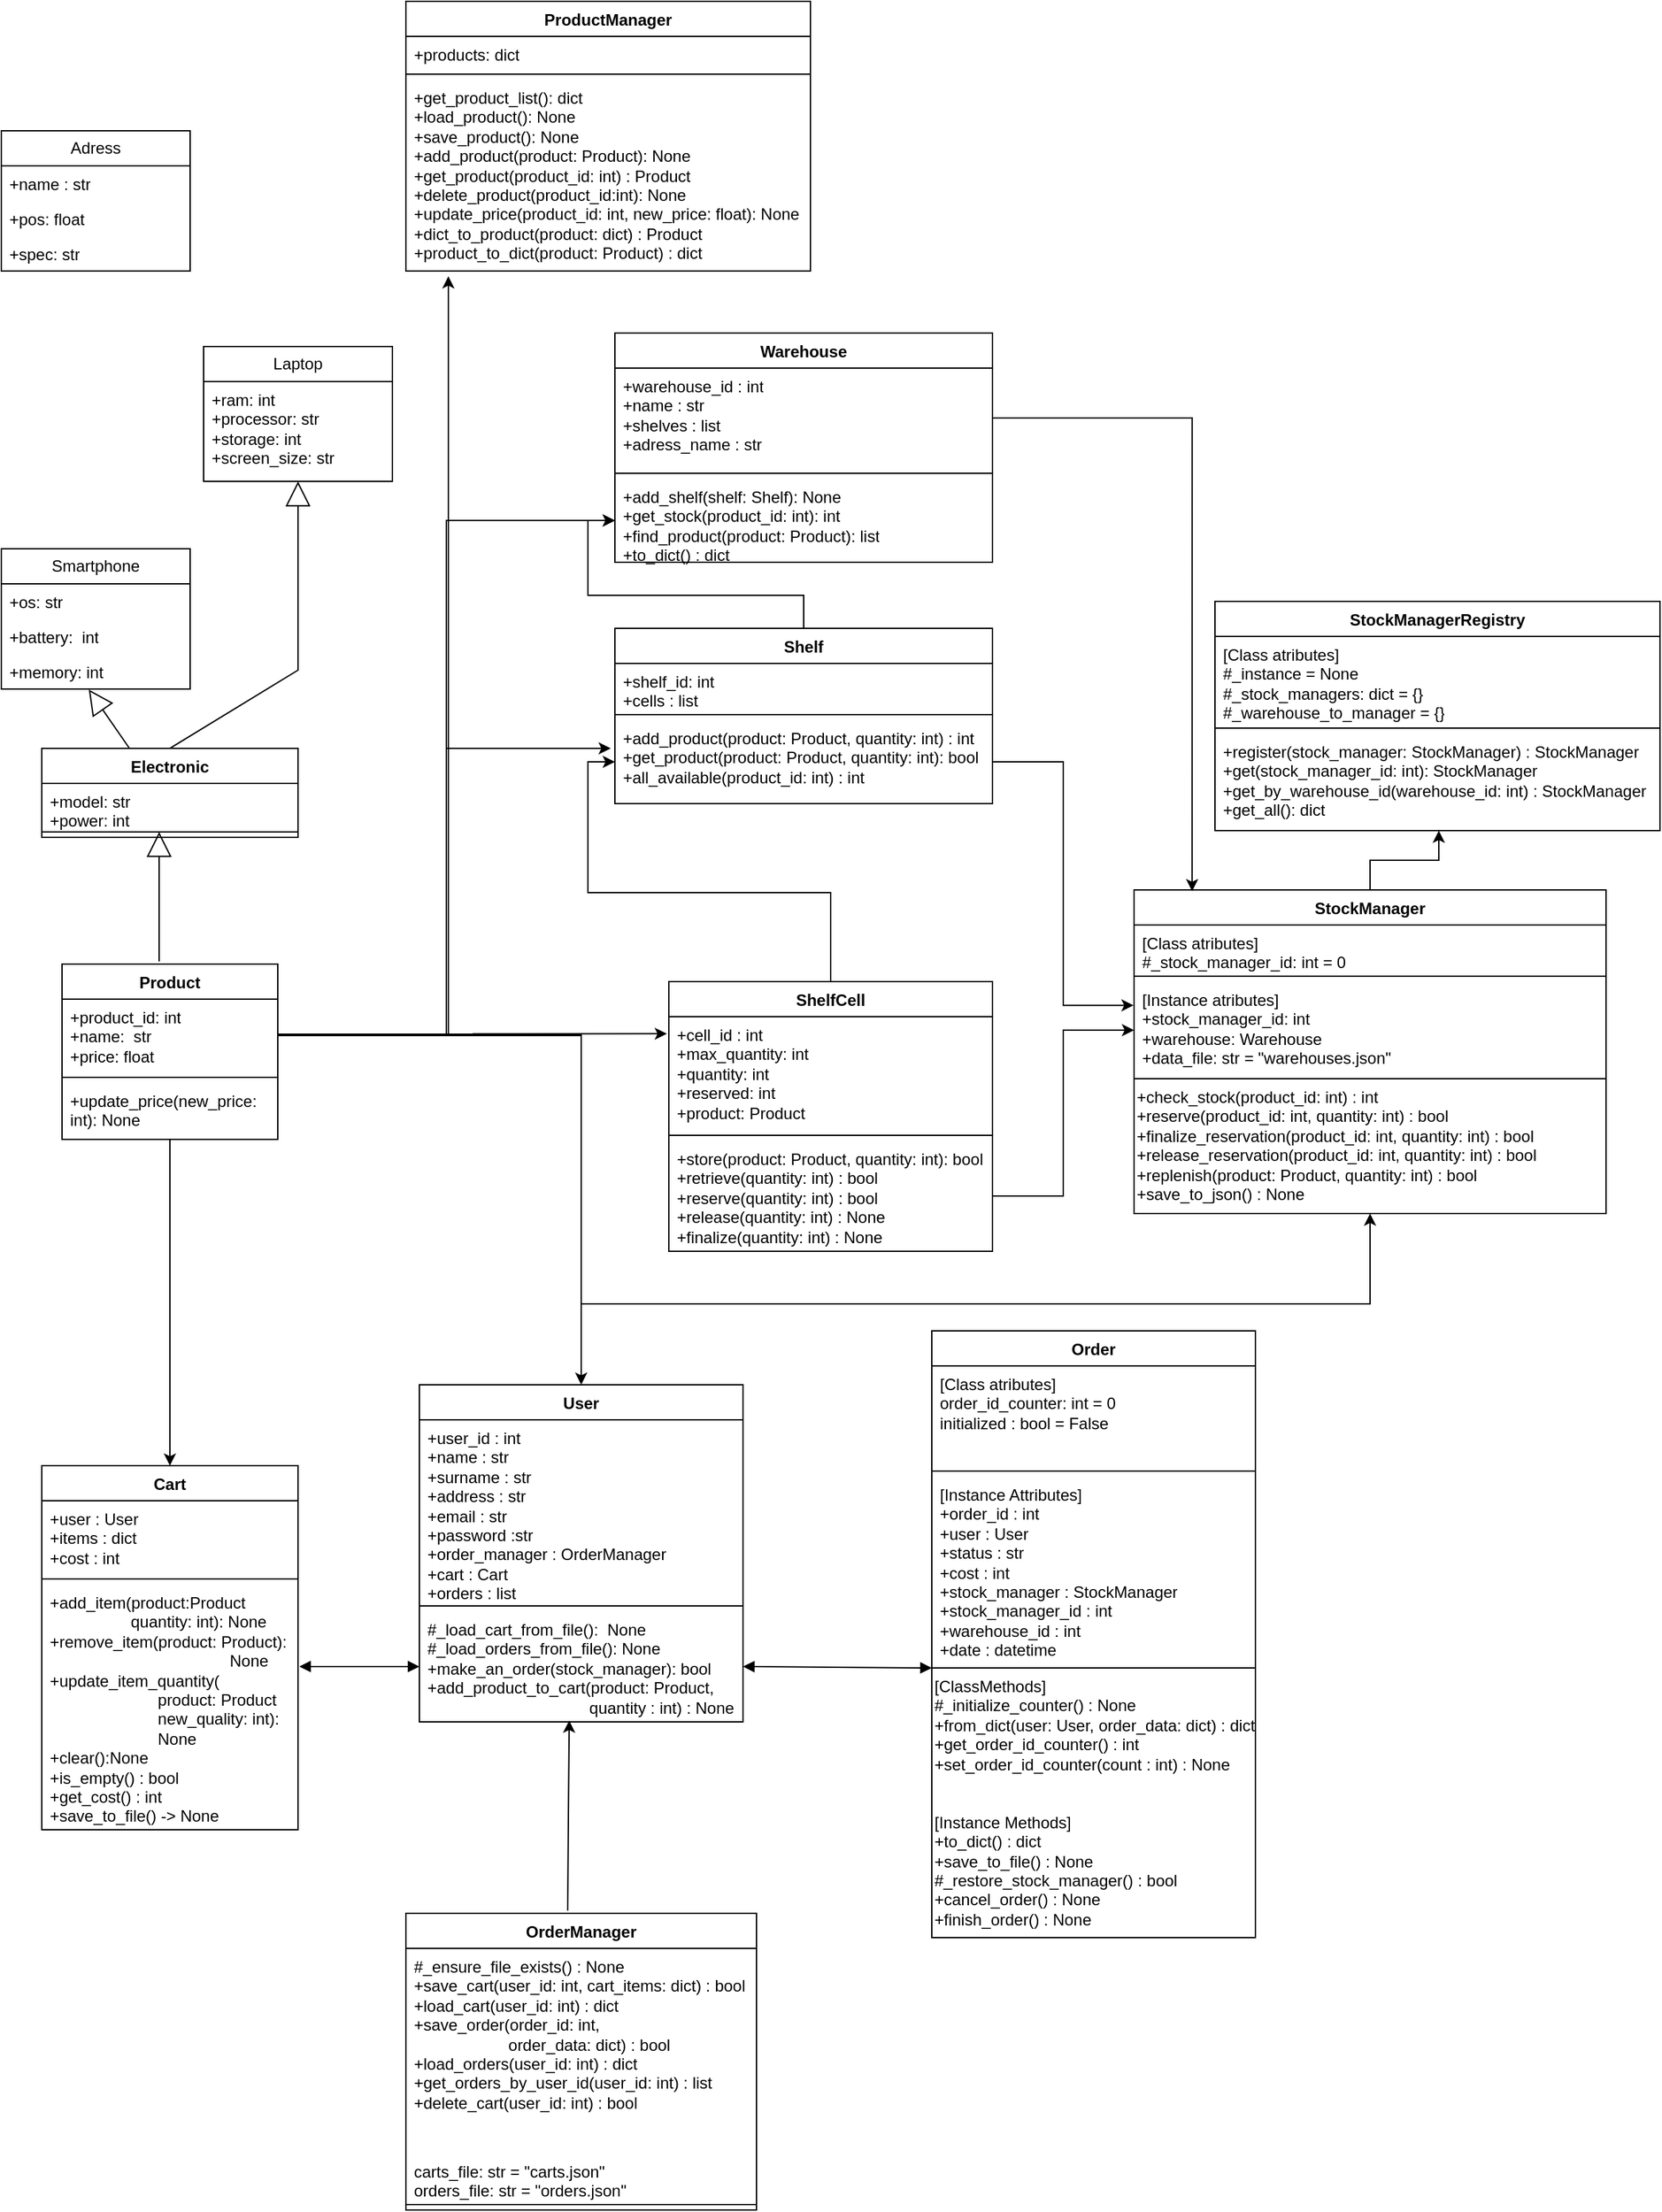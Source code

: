 <mxfile version="28.2.7">
  <diagram name="Страница — 1" id="1ocKG_y6QaUOJhDiF4NY">
    <mxGraphModel dx="1965" dy="4161" grid="1" gridSize="10" guides="1" tooltips="1" connect="1" arrows="1" fold="1" page="1" pageScale="1" pageWidth="827" pageHeight="1169" math="0" shadow="0">
      <root>
        <mxCell id="0" />
        <mxCell id="1" parent="0" />
        <mxCell id="jAYYM02p6SqdzhYYTC13-1" value="User" style="swimlane;fontStyle=1;align=center;verticalAlign=top;childLayout=stackLayout;horizontal=1;startSize=26;horizontalStack=0;resizeParent=1;resizeParentMax=0;resizeLast=0;collapsible=1;marginBottom=0;whiteSpace=wrap;html=1;" vertex="1" parent="1">
          <mxGeometry x="330" y="-1070" width="240" height="250" as="geometry" />
        </mxCell>
        <mxCell id="jAYYM02p6SqdzhYYTC13-2" value="+user_id : int&lt;div&gt;+name : str&lt;/div&gt;&lt;div&gt;+surname : str&lt;/div&gt;&lt;div&gt;+address : str&lt;/div&gt;&lt;div&gt;+email : str&lt;/div&gt;&lt;div&gt;+password :str&amp;nbsp;&lt;/div&gt;&lt;div&gt;+order_manager : OrderManager&lt;/div&gt;&lt;div&gt;+cart : Cart&lt;/div&gt;&lt;div&gt;+orders : list&lt;/div&gt;" style="text;strokeColor=none;fillColor=none;align=left;verticalAlign=top;spacingLeft=4;spacingRight=4;overflow=hidden;rotatable=0;points=[[0,0.5],[1,0.5]];portConstraint=eastwest;whiteSpace=wrap;html=1;" vertex="1" parent="jAYYM02p6SqdzhYYTC13-1">
          <mxGeometry y="26" width="240" height="134" as="geometry" />
        </mxCell>
        <mxCell id="jAYYM02p6SqdzhYYTC13-3" value="" style="line;strokeWidth=1;fillColor=none;align=left;verticalAlign=middle;spacingTop=-1;spacingLeft=3;spacingRight=3;rotatable=0;labelPosition=right;points=[];portConstraint=eastwest;strokeColor=inherit;" vertex="1" parent="jAYYM02p6SqdzhYYTC13-1">
          <mxGeometry y="160" width="240" height="8" as="geometry" />
        </mxCell>
        <mxCell id="jAYYM02p6SqdzhYYTC13-4" value="&lt;div&gt;&lt;span style=&quot;background-color: transparent; color: light-dark(rgb(0, 0, 0), rgb(255, 255, 255));&quot;&gt;#_load_cart_from_file():&amp;nbsp; None&lt;/span&gt;&lt;/div&gt;&lt;div&gt;#_load_orders_from_file(): None&lt;/div&gt;&lt;div&gt;+make_an_order(stock_manager): bool&lt;/div&gt;&lt;div&gt;+add_product_to_cart(product: Product,&lt;/div&gt;&lt;div&gt;&lt;span style=&quot;white-space: pre;&quot;&gt;&#x9;&lt;/span&gt;&lt;span style=&quot;white-space: pre;&quot;&gt;&#x9;&lt;/span&gt;&lt;span style=&quot;white-space: pre;&quot;&gt;&#x9;&lt;/span&gt;&lt;span style=&quot;white-space: pre;&quot;&gt;&#x9;&amp;nbsp;&lt;/span&gt;&amp;nbsp; &amp;nbsp;quantity : int) : None&lt;/div&gt;" style="text;strokeColor=none;fillColor=none;align=left;verticalAlign=top;spacingLeft=4;spacingRight=4;overflow=hidden;rotatable=0;points=[[0,0.5],[1,0.5]];portConstraint=eastwest;whiteSpace=wrap;html=1;" vertex="1" parent="jAYYM02p6SqdzhYYTC13-1">
          <mxGeometry y="168" width="240" height="82" as="geometry" />
        </mxCell>
        <mxCell id="jAYYM02p6SqdzhYYTC13-10" value="Cart" style="swimlane;fontStyle=1;align=center;verticalAlign=top;childLayout=stackLayout;horizontal=1;startSize=26;horizontalStack=0;resizeParent=1;resizeParentMax=0;resizeLast=0;collapsible=1;marginBottom=0;whiteSpace=wrap;html=1;" vertex="1" parent="1">
          <mxGeometry x="50" y="-1010" width="190" height="270" as="geometry" />
        </mxCell>
        <mxCell id="jAYYM02p6SqdzhYYTC13-11" value="+user : User&lt;div&gt;+items : dict&lt;/div&gt;&lt;div&gt;+cost : int&lt;/div&gt;" style="text;strokeColor=none;fillColor=none;align=left;verticalAlign=top;spacingLeft=4;spacingRight=4;overflow=hidden;rotatable=0;points=[[0,0.5],[1,0.5]];portConstraint=eastwest;whiteSpace=wrap;html=1;" vertex="1" parent="jAYYM02p6SqdzhYYTC13-10">
          <mxGeometry y="26" width="190" height="54" as="geometry" />
        </mxCell>
        <mxCell id="jAYYM02p6SqdzhYYTC13-12" value="" style="line;strokeWidth=1;fillColor=none;align=left;verticalAlign=middle;spacingTop=-1;spacingLeft=3;spacingRight=3;rotatable=0;labelPosition=right;points=[];portConstraint=eastwest;strokeColor=inherit;" vertex="1" parent="jAYYM02p6SqdzhYYTC13-10">
          <mxGeometry y="80" width="190" height="8" as="geometry" />
        </mxCell>
        <mxCell id="jAYYM02p6SqdzhYYTC13-13" value="&lt;div&gt;+add_item(product:Product&lt;/div&gt;&lt;div&gt;&lt;span style=&quot;white-space: pre;&quot;&gt;&#x9;&lt;/span&gt;&lt;span style=&quot;white-space: pre;&quot;&gt;&#x9;&lt;/span&gt;&amp;nbsp; quantity: int): None&lt;br&gt;&lt;/div&gt;&lt;div&gt;+remove_item(product: Product):&lt;/div&gt;&lt;div&gt;&lt;span style=&quot;white-space: pre;&quot;&gt;&#x9;&lt;/span&gt;&lt;span style=&quot;white-space: pre;&quot;&gt;&#x9;&lt;/span&gt;&lt;span style=&quot;white-space: pre;&quot;&gt;&#x9;&lt;/span&gt;&lt;span style=&quot;white-space: pre;&quot;&gt;&#x9;&lt;/span&gt;&lt;span style=&quot;white-space: pre;&quot;&gt;&#x9;&lt;/span&gt;None&lt;br&gt;&lt;/div&gt;&lt;div&gt;+update_item_quantity(&lt;/div&gt;&lt;div&gt;&lt;span style=&quot;white-space: pre;&quot;&gt;&#x9;&lt;/span&gt;&lt;span style=&quot;white-space: pre;&quot;&gt;&#x9;&lt;/span&gt;&lt;span style=&quot;white-space: pre;&quot;&gt;&#x9;&lt;/span&gt;product: Product&lt;/div&gt;&lt;div&gt;&lt;span style=&quot;white-space: pre;&quot;&gt;&#x9;&lt;/span&gt;&lt;span style=&quot;white-space: pre;&quot;&gt;&#x9;&lt;/span&gt;&lt;span style=&quot;white-space: pre;&quot;&gt;&#x9;&lt;/span&gt;new_quality: int):&lt;br&gt;&lt;/div&gt;&lt;div&gt;&lt;span style=&quot;white-space: pre;&quot;&gt;&#x9;&lt;/span&gt;&lt;span style=&quot;white-space: pre;&quot;&gt;&#x9;&lt;/span&gt;&lt;span style=&quot;white-space: pre;&quot;&gt;&#x9;&lt;/span&gt;None&lt;br&gt;&lt;/div&gt;&lt;div&gt;+clear():None&lt;/div&gt;&lt;div&gt;+is_empty() : bool&lt;/div&gt;&lt;div&gt;+get_cost() : int&lt;/div&gt;&lt;div&gt;+save_to_file() -&amp;gt; None&lt;/div&gt;" style="text;strokeColor=none;fillColor=none;align=left;verticalAlign=top;spacingLeft=4;spacingRight=4;overflow=hidden;rotatable=0;points=[[0,0.5],[1,0.5]];portConstraint=eastwest;whiteSpace=wrap;html=1;" vertex="1" parent="jAYYM02p6SqdzhYYTC13-10">
          <mxGeometry y="88" width="190" height="182" as="geometry" />
        </mxCell>
        <mxCell id="jAYYM02p6SqdzhYYTC13-15" value="Order" style="swimlane;fontStyle=1;align=center;verticalAlign=top;childLayout=stackLayout;horizontal=1;startSize=26;horizontalStack=0;resizeParent=1;resizeParentMax=0;resizeLast=0;collapsible=1;marginBottom=0;whiteSpace=wrap;html=1;" vertex="1" parent="1">
          <mxGeometry x="710" y="-1110" width="240" height="450" as="geometry" />
        </mxCell>
        <mxCell id="jAYYM02p6SqdzhYYTC13-16" value="[Class atributes]&lt;div&gt;order_id_counter: int = 0&lt;/div&gt;&lt;div&gt;initialized : bool = False&lt;/div&gt;" style="text;strokeColor=none;fillColor=none;align=left;verticalAlign=top;spacingLeft=4;spacingRight=4;overflow=hidden;rotatable=0;points=[[0,0.5],[1,0.5]];portConstraint=eastwest;whiteSpace=wrap;html=1;" vertex="1" parent="jAYYM02p6SqdzhYYTC13-15">
          <mxGeometry y="26" width="240" height="74" as="geometry" />
        </mxCell>
        <mxCell id="jAYYM02p6SqdzhYYTC13-17" value="" style="line;strokeWidth=1;fillColor=none;align=left;verticalAlign=middle;spacingTop=-1;spacingLeft=3;spacingRight=3;rotatable=0;labelPosition=right;points=[];portConstraint=eastwest;strokeColor=inherit;" vertex="1" parent="jAYYM02p6SqdzhYYTC13-15">
          <mxGeometry y="100" width="240" height="8" as="geometry" />
        </mxCell>
        <mxCell id="jAYYM02p6SqdzhYYTC13-18" value="[Instance Attributes]&lt;div&gt;+order_id : int&lt;/div&gt;&lt;div&gt;+user : User&lt;/div&gt;&lt;div&gt;+status : str&lt;/div&gt;&lt;div&gt;+cost : int&lt;/div&gt;&lt;div&gt;+stock_manager : StockManager&lt;/div&gt;&lt;div&gt;+stock_manager_id : int&lt;/div&gt;&lt;div&gt;+warehouse_id : int&lt;/div&gt;&lt;div&gt;+date : datetime&lt;/div&gt;" style="text;strokeColor=none;fillColor=none;align=left;verticalAlign=top;spacingLeft=4;spacingRight=4;overflow=hidden;rotatable=0;points=[[0,0.5],[1,0.5]];portConstraint=eastwest;whiteSpace=wrap;html=1;" vertex="1" parent="jAYYM02p6SqdzhYYTC13-15">
          <mxGeometry y="108" width="240" height="142" as="geometry" />
        </mxCell>
        <mxCell id="jAYYM02p6SqdzhYYTC13-19" value="&lt;div&gt;&lt;span style=&quot;background-color: transparent; color: light-dark(rgb(0, 0, 0), rgb(255, 255, 255));&quot;&gt;[ClassMethods]&lt;/span&gt;&lt;/div&gt;&lt;div&gt;&lt;span style=&quot;background-color: transparent; color: light-dark(rgb(0, 0, 0), rgb(255, 255, 255));&quot;&gt;#_initialize_counter() : None&lt;/span&gt;&lt;/div&gt;&lt;div&gt;+from_dict(user: User, order_data: dict) : dict&lt;/div&gt;&lt;div&gt;+get_order_id_counter() : int&lt;/div&gt;&lt;div&gt;+set_order_id_counter(count : int) : None&lt;/div&gt;&lt;div&gt;&lt;br&gt;&lt;/div&gt;&lt;div&gt;&lt;br&gt;&lt;/div&gt;&lt;div&gt;[Instance Methods]&lt;/div&gt;&lt;div&gt;+to_dict() : dict&lt;/div&gt;&lt;div&gt;+save_to_file() : None&lt;/div&gt;&lt;div&gt;#_restore_stock_manager() : bool&lt;/div&gt;&lt;div&gt;+cancel_order() : None&lt;/div&gt;&lt;div&gt;+finish_order() : None&lt;/div&gt;&lt;div&gt;&lt;br&gt;&lt;/div&gt;" style="html=1;whiteSpace=wrap;align=left;fillColor=none;strokeColor=default;verticalAlign=top;" vertex="1" parent="jAYYM02p6SqdzhYYTC13-15">
          <mxGeometry y="250" width="240" height="200" as="geometry" />
        </mxCell>
        <mxCell id="jAYYM02p6SqdzhYYTC13-20" value="OrderManager" style="swimlane;fontStyle=1;align=center;verticalAlign=top;childLayout=stackLayout;horizontal=1;startSize=26;horizontalStack=0;resizeParent=1;resizeParentMax=0;resizeLast=0;collapsible=1;marginBottom=0;whiteSpace=wrap;html=1;" vertex="1" parent="1">
          <mxGeometry x="320" y="-678" width="260" height="220" as="geometry" />
        </mxCell>
        <mxCell id="jAYYM02p6SqdzhYYTC13-23" value="#_ensure_file_exists() : None&lt;div&gt;+save_cart(user_id: int, cart_items: dict) : bool&lt;/div&gt;&lt;div&gt;+load_cart(user_id: int) : dict&lt;/div&gt;&lt;div&gt;+save_order(order_id: int,&lt;/div&gt;&lt;div&gt;&lt;span style=&quot;white-space: pre;&quot;&gt;&#x9;&lt;/span&gt;&lt;span style=&quot;white-space: pre;&quot;&gt;&#x9;&lt;/span&gt;&amp;nbsp; &amp;nbsp; &amp;nbsp;order_data: dict) : bool&lt;/div&gt;&lt;div&gt;+load_orders(user_id: int) : dict&lt;/div&gt;&lt;div&gt;+get_orders_by_user_id(user_id: int) : list&lt;/div&gt;&lt;div&gt;+delete_cart(user_id: int) : bool&lt;br&gt;&lt;div&gt;&lt;br&gt;&lt;/div&gt;&lt;/div&gt;" style="text;strokeColor=none;fillColor=none;align=left;verticalAlign=top;spacingLeft=4;spacingRight=4;overflow=hidden;rotatable=0;points=[[0,0.5],[1,0.5]];portConstraint=eastwest;whiteSpace=wrap;html=1;" vertex="1" parent="jAYYM02p6SqdzhYYTC13-20">
          <mxGeometry y="26" width="260" height="152" as="geometry" />
        </mxCell>
        <mxCell id="jAYYM02p6SqdzhYYTC13-21" value="carts_file: str = &quot;carts.json&quot;&lt;div&gt;orders_file: str = &quot;orders.json&quot;&lt;/div&gt;&lt;div&gt;&lt;br&gt;&lt;/div&gt;" style="text;strokeColor=none;fillColor=none;align=left;verticalAlign=top;spacingLeft=4;spacingRight=4;overflow=hidden;rotatable=0;points=[[0,0.5],[1,0.5]];portConstraint=eastwest;whiteSpace=wrap;html=1;" vertex="1" parent="jAYYM02p6SqdzhYYTC13-20">
          <mxGeometry y="178" width="260" height="34" as="geometry" />
        </mxCell>
        <mxCell id="jAYYM02p6SqdzhYYTC13-22" value="" style="line;strokeWidth=1;fillColor=none;align=left;verticalAlign=middle;spacingTop=-1;spacingLeft=3;spacingRight=3;rotatable=0;labelPosition=right;points=[];portConstraint=eastwest;strokeColor=inherit;" vertex="1" parent="jAYYM02p6SqdzhYYTC13-20">
          <mxGeometry y="212" width="260" height="8" as="geometry" />
        </mxCell>
        <mxCell id="jAYYM02p6SqdzhYYTC13-30" value="" style="endArrow=block;startArrow=block;endFill=1;startFill=1;html=1;rounded=0;exitX=1.005;exitY=0.335;exitDx=0;exitDy=0;entryX=0;entryY=0.5;entryDx=0;entryDy=0;exitPerimeter=0;" edge="1" parent="1" source="jAYYM02p6SqdzhYYTC13-13" target="jAYYM02p6SqdzhYYTC13-4">
          <mxGeometry width="160" relative="1" as="geometry">
            <mxPoint x="340" y="-760" as="sourcePoint" />
            <mxPoint x="500" y="-760" as="targetPoint" />
            <Array as="points" />
          </mxGeometry>
        </mxCell>
        <mxCell id="jAYYM02p6SqdzhYYTC13-31" value="" style="endArrow=block;startArrow=block;endFill=1;startFill=1;html=1;rounded=0;exitX=1;exitY=0.5;exitDx=0;exitDy=0;entryX=0;entryY=0;entryDx=0;entryDy=0;" edge="1" parent="1" source="jAYYM02p6SqdzhYYTC13-4" target="jAYYM02p6SqdzhYYTC13-19">
          <mxGeometry width="160" relative="1" as="geometry">
            <mxPoint x="340" y="-760" as="sourcePoint" />
            <mxPoint x="500" y="-760" as="targetPoint" />
            <Array as="points" />
          </mxGeometry>
        </mxCell>
        <mxCell id="jAYYM02p6SqdzhYYTC13-34" style="edgeStyle=orthogonalEdgeStyle;rounded=0;orthogonalLoop=1;jettySize=auto;html=1;exitX=0.5;exitY=0;exitDx=0;exitDy=0;entryX=0.463;entryY=0.988;entryDx=0;entryDy=0;entryPerimeter=0;" edge="1" parent="1" target="jAYYM02p6SqdzhYYTC13-4">
          <mxGeometry relative="1" as="geometry">
            <mxPoint x="440" y="-680" as="sourcePoint" />
          </mxGeometry>
        </mxCell>
        <mxCell id="jAYYM02p6SqdzhYYTC13-61" style="edgeStyle=orthogonalEdgeStyle;rounded=0;orthogonalLoop=1;jettySize=auto;html=1;entryX=0.5;entryY=0;entryDx=0;entryDy=0;" edge="1" parent="1" source="jAYYM02p6SqdzhYYTC13-35" target="jAYYM02p6SqdzhYYTC13-10">
          <mxGeometry relative="1" as="geometry" />
        </mxCell>
        <mxCell id="jAYYM02p6SqdzhYYTC13-80" style="edgeStyle=orthogonalEdgeStyle;rounded=0;orthogonalLoop=1;jettySize=auto;html=1;entryX=0.5;entryY=0;entryDx=0;entryDy=0;" edge="1" parent="1" source="jAYYM02p6SqdzhYYTC13-35" target="jAYYM02p6SqdzhYYTC13-1">
          <mxGeometry relative="1" as="geometry">
            <Array as="points">
              <mxPoint x="450" y="-1330" />
            </Array>
          </mxGeometry>
        </mxCell>
        <mxCell id="jAYYM02p6SqdzhYYTC13-35" value="Product" style="swimlane;fontStyle=1;align=center;verticalAlign=top;childLayout=stackLayout;horizontal=1;startSize=26;horizontalStack=0;resizeParent=1;resizeParentMax=0;resizeLast=0;collapsible=1;marginBottom=0;whiteSpace=wrap;html=1;" vertex="1" parent="1">
          <mxGeometry x="65" y="-1382" width="160" height="130" as="geometry" />
        </mxCell>
        <mxCell id="jAYYM02p6SqdzhYYTC13-36" value="+product_id: int&lt;div&gt;+name:&amp;nbsp; str&lt;/div&gt;&lt;div&gt;+price: float&lt;br&gt;&lt;div&gt;&lt;br&gt;&lt;/div&gt;&lt;/div&gt;" style="text;strokeColor=none;fillColor=none;align=left;verticalAlign=top;spacingLeft=4;spacingRight=4;overflow=hidden;rotatable=0;points=[[0,0.5],[1,0.5]];portConstraint=eastwest;whiteSpace=wrap;html=1;" vertex="1" parent="jAYYM02p6SqdzhYYTC13-35">
          <mxGeometry y="26" width="160" height="54" as="geometry" />
        </mxCell>
        <mxCell id="jAYYM02p6SqdzhYYTC13-37" value="" style="line;strokeWidth=1;fillColor=none;align=left;verticalAlign=middle;spacingTop=-1;spacingLeft=3;spacingRight=3;rotatable=0;labelPosition=right;points=[];portConstraint=eastwest;strokeColor=inherit;" vertex="1" parent="jAYYM02p6SqdzhYYTC13-35">
          <mxGeometry y="80" width="160" height="8" as="geometry" />
        </mxCell>
        <mxCell id="jAYYM02p6SqdzhYYTC13-38" value="+update_price(new_price: int): None" style="text;strokeColor=none;fillColor=none;align=left;verticalAlign=top;spacingLeft=4;spacingRight=4;overflow=hidden;rotatable=0;points=[[0,0.5],[1,0.5]];portConstraint=eastwest;whiteSpace=wrap;html=1;" vertex="1" parent="jAYYM02p6SqdzhYYTC13-35">
          <mxGeometry y="88" width="160" height="42" as="geometry" />
        </mxCell>
        <mxCell id="jAYYM02p6SqdzhYYTC13-42" value="Electronic" style="swimlane;fontStyle=1;align=center;verticalAlign=top;childLayout=stackLayout;horizontal=1;startSize=26;horizontalStack=0;resizeParent=1;resizeParentMax=0;resizeLast=0;collapsible=1;marginBottom=0;whiteSpace=wrap;html=1;" vertex="1" parent="1">
          <mxGeometry x="50" y="-1542" width="190" height="66" as="geometry" />
        </mxCell>
        <mxCell id="jAYYM02p6SqdzhYYTC13-56" value="" style="endArrow=block;endSize=16;endFill=0;html=1;rounded=0;entryX=0.463;entryY=1.016;entryDx=0;entryDy=0;entryPerimeter=0;" edge="1" parent="jAYYM02p6SqdzhYYTC13-42" target="jAYYM02p6SqdzhYYTC13-50">
          <mxGeometry width="160" relative="1" as="geometry">
            <mxPoint x="65" as="sourcePoint" />
            <mxPoint x="225" as="targetPoint" />
          </mxGeometry>
        </mxCell>
        <mxCell id="jAYYM02p6SqdzhYYTC13-43" value="+model: str&lt;div&gt;+power: int&lt;/div&gt;" style="text;strokeColor=none;fillColor=none;align=left;verticalAlign=top;spacingLeft=4;spacingRight=4;overflow=hidden;rotatable=0;points=[[0,0.5],[1,0.5]];portConstraint=eastwest;whiteSpace=wrap;html=1;" vertex="1" parent="jAYYM02p6SqdzhYYTC13-42">
          <mxGeometry y="26" width="190" height="32" as="geometry" />
        </mxCell>
        <mxCell id="jAYYM02p6SqdzhYYTC13-44" value="" style="line;strokeWidth=1;fillColor=none;align=left;verticalAlign=middle;spacingTop=-1;spacingLeft=3;spacingRight=3;rotatable=0;labelPosition=right;points=[];portConstraint=eastwest;strokeColor=inherit;" vertex="1" parent="jAYYM02p6SqdzhYYTC13-42">
          <mxGeometry y="58" width="190" height="8" as="geometry" />
        </mxCell>
        <mxCell id="jAYYM02p6SqdzhYYTC13-46" value="" style="endArrow=block;endSize=16;endFill=0;html=1;rounded=0;exitX=0.45;exitY=-0.015;exitDx=0;exitDy=0;exitPerimeter=0;entryX=0.458;entryY=0.5;entryDx=0;entryDy=0;entryPerimeter=0;" edge="1" parent="1" source="jAYYM02p6SqdzhYYTC13-35" target="jAYYM02p6SqdzhYYTC13-44">
          <mxGeometry width="160" relative="1" as="geometry">
            <mxPoint x="235" y="-1442" as="sourcePoint" />
            <mxPoint x="138" y="-1512" as="targetPoint" />
          </mxGeometry>
        </mxCell>
        <mxCell id="jAYYM02p6SqdzhYYTC13-47" value="Smartphone" style="swimlane;fontStyle=0;childLayout=stackLayout;horizontal=1;startSize=26;fillColor=none;horizontalStack=0;resizeParent=1;resizeParentMax=0;resizeLast=0;collapsible=1;marginBottom=0;whiteSpace=wrap;html=1;" vertex="1" parent="1">
          <mxGeometry x="20" y="-1690" width="140" height="104" as="geometry" />
        </mxCell>
        <mxCell id="jAYYM02p6SqdzhYYTC13-48" value="+os: str" style="text;strokeColor=none;fillColor=none;align=left;verticalAlign=top;spacingLeft=4;spacingRight=4;overflow=hidden;rotatable=0;points=[[0,0.5],[1,0.5]];portConstraint=eastwest;whiteSpace=wrap;html=1;" vertex="1" parent="jAYYM02p6SqdzhYYTC13-47">
          <mxGeometry y="26" width="140" height="26" as="geometry" />
        </mxCell>
        <mxCell id="jAYYM02p6SqdzhYYTC13-49" value="+battery:&amp;nbsp; int" style="text;strokeColor=none;fillColor=none;align=left;verticalAlign=top;spacingLeft=4;spacingRight=4;overflow=hidden;rotatable=0;points=[[0,0.5],[1,0.5]];portConstraint=eastwest;whiteSpace=wrap;html=1;" vertex="1" parent="jAYYM02p6SqdzhYYTC13-47">
          <mxGeometry y="52" width="140" height="26" as="geometry" />
        </mxCell>
        <mxCell id="jAYYM02p6SqdzhYYTC13-50" value="+memory: int" style="text;strokeColor=none;fillColor=none;align=left;verticalAlign=top;spacingLeft=4;spacingRight=4;overflow=hidden;rotatable=0;points=[[0,0.5],[1,0.5]];portConstraint=eastwest;whiteSpace=wrap;html=1;" vertex="1" parent="jAYYM02p6SqdzhYYTC13-47">
          <mxGeometry y="78" width="140" height="26" as="geometry" />
        </mxCell>
        <mxCell id="jAYYM02p6SqdzhYYTC13-51" value="Laptop" style="swimlane;fontStyle=0;childLayout=stackLayout;horizontal=1;startSize=26;fillColor=none;horizontalStack=0;resizeParent=1;resizeParentMax=0;resizeLast=0;collapsible=1;marginBottom=0;whiteSpace=wrap;html=1;" vertex="1" parent="1">
          <mxGeometry x="170" y="-1840" width="140" height="100" as="geometry" />
        </mxCell>
        <mxCell id="jAYYM02p6SqdzhYYTC13-52" value="+ram: int&lt;div&gt;+processor: str&lt;/div&gt;&lt;div&gt;+storage: int&lt;/div&gt;&lt;div&gt;+screen_size: str&lt;/div&gt;" style="text;strokeColor=none;fillColor=none;align=left;verticalAlign=top;spacingLeft=4;spacingRight=4;overflow=hidden;rotatable=0;points=[[0,0.5],[1,0.5]];portConstraint=eastwest;whiteSpace=wrap;html=1;" vertex="1" parent="jAYYM02p6SqdzhYYTC13-51">
          <mxGeometry y="26" width="140" height="74" as="geometry" />
        </mxCell>
        <mxCell id="jAYYM02p6SqdzhYYTC13-55" value="" style="endArrow=block;endSize=16;endFill=0;html=1;rounded=0;exitX=0.5;exitY=0;exitDx=0;exitDy=0;" edge="1" parent="1" source="jAYYM02p6SqdzhYYTC13-42">
          <mxGeometry width="160" relative="1" as="geometry">
            <mxPoint x="240" y="-1509.29" as="sourcePoint" />
            <mxPoint x="240" y="-1740" as="targetPoint" />
            <Array as="points">
              <mxPoint x="240" y="-1600" />
              <mxPoint x="240" y="-1690" />
            </Array>
          </mxGeometry>
        </mxCell>
        <mxCell id="jAYYM02p6SqdzhYYTC13-57" value="Adress" style="swimlane;fontStyle=0;childLayout=stackLayout;horizontal=1;startSize=26;fillColor=none;horizontalStack=0;resizeParent=1;resizeParentMax=0;resizeLast=0;collapsible=1;marginBottom=0;whiteSpace=wrap;html=1;" vertex="1" parent="1">
          <mxGeometry x="20" y="-2000" width="140" height="104" as="geometry" />
        </mxCell>
        <mxCell id="jAYYM02p6SqdzhYYTC13-58" value="+name : str" style="text;strokeColor=none;fillColor=none;align=left;verticalAlign=top;spacingLeft=4;spacingRight=4;overflow=hidden;rotatable=0;points=[[0,0.5],[1,0.5]];portConstraint=eastwest;whiteSpace=wrap;html=1;" vertex="1" parent="jAYYM02p6SqdzhYYTC13-57">
          <mxGeometry y="26" width="140" height="26" as="geometry" />
        </mxCell>
        <mxCell id="jAYYM02p6SqdzhYYTC13-59" value="+pos: float" style="text;strokeColor=none;fillColor=none;align=left;verticalAlign=top;spacingLeft=4;spacingRight=4;overflow=hidden;rotatable=0;points=[[0,0.5],[1,0.5]];portConstraint=eastwest;whiteSpace=wrap;html=1;" vertex="1" parent="jAYYM02p6SqdzhYYTC13-57">
          <mxGeometry y="52" width="140" height="26" as="geometry" />
        </mxCell>
        <mxCell id="jAYYM02p6SqdzhYYTC13-60" value="+spec: str" style="text;strokeColor=none;fillColor=none;align=left;verticalAlign=top;spacingLeft=4;spacingRight=4;overflow=hidden;rotatable=0;points=[[0,0.5],[1,0.5]];portConstraint=eastwest;whiteSpace=wrap;html=1;" vertex="1" parent="jAYYM02p6SqdzhYYTC13-57">
          <mxGeometry y="78" width="140" height="26" as="geometry" />
        </mxCell>
        <mxCell id="jAYYM02p6SqdzhYYTC13-72" style="edgeStyle=orthogonalEdgeStyle;rounded=0;orthogonalLoop=1;jettySize=auto;html=1;entryX=0;entryY=0.5;entryDx=0;entryDy=0;" edge="1" parent="1" source="jAYYM02p6SqdzhYYTC13-63" target="jAYYM02p6SqdzhYYTC13-71">
          <mxGeometry relative="1" as="geometry" />
        </mxCell>
        <mxCell id="jAYYM02p6SqdzhYYTC13-63" value="ShelfCell" style="swimlane;fontStyle=1;align=center;verticalAlign=top;childLayout=stackLayout;horizontal=1;startSize=26;horizontalStack=0;resizeParent=1;resizeParentMax=0;resizeLast=0;collapsible=1;marginBottom=0;whiteSpace=wrap;html=1;" vertex="1" parent="1">
          <mxGeometry x="515" y="-1369" width="240" height="200" as="geometry" />
        </mxCell>
        <mxCell id="jAYYM02p6SqdzhYYTC13-64" value="+cell_id : int&lt;div&gt;+max_quantity: int&lt;/div&gt;&lt;div&gt;+quantity: int&lt;/div&gt;&lt;div&gt;+reserved: int&lt;/div&gt;&lt;div&gt;+product: Product&lt;/div&gt;" style="text;strokeColor=none;fillColor=none;align=left;verticalAlign=top;spacingLeft=4;spacingRight=4;overflow=hidden;rotatable=0;points=[[0,0.5],[1,0.5]];portConstraint=eastwest;whiteSpace=wrap;html=1;" vertex="1" parent="jAYYM02p6SqdzhYYTC13-63">
          <mxGeometry y="26" width="240" height="84" as="geometry" />
        </mxCell>
        <mxCell id="jAYYM02p6SqdzhYYTC13-65" value="" style="line;strokeWidth=1;fillColor=none;align=left;verticalAlign=middle;spacingTop=-1;spacingLeft=3;spacingRight=3;rotatable=0;labelPosition=right;points=[];portConstraint=eastwest;strokeColor=inherit;" vertex="1" parent="jAYYM02p6SqdzhYYTC13-63">
          <mxGeometry y="110" width="240" height="8" as="geometry" />
        </mxCell>
        <mxCell id="jAYYM02p6SqdzhYYTC13-66" value="+store(product: Product, quantity: int): bool&lt;div&gt;+retrieve(quantity: int) : bool&lt;/div&gt;&lt;div&gt;+reserve(quantity: int) : bool&lt;/div&gt;&lt;div&gt;+release(quantity: int) : None&lt;/div&gt;&lt;div&gt;+finalize(quantity: int) : None&lt;/div&gt;" style="text;strokeColor=none;fillColor=none;align=left;verticalAlign=top;spacingLeft=4;spacingRight=4;overflow=hidden;rotatable=0;points=[[0,0.5],[1,0.5]];portConstraint=eastwest;whiteSpace=wrap;html=1;" vertex="1" parent="jAYYM02p6SqdzhYYTC13-63">
          <mxGeometry y="118" width="240" height="82" as="geometry" />
        </mxCell>
        <mxCell id="jAYYM02p6SqdzhYYTC13-77" style="edgeStyle=orthogonalEdgeStyle;rounded=0;orthogonalLoop=1;jettySize=auto;html=1;entryX=0;entryY=0.5;entryDx=0;entryDy=0;" edge="1" parent="1" source="jAYYM02p6SqdzhYYTC13-68" target="jAYYM02p6SqdzhYYTC13-76">
          <mxGeometry relative="1" as="geometry" />
        </mxCell>
        <mxCell id="jAYYM02p6SqdzhYYTC13-68" value="Shelf" style="swimlane;fontStyle=1;align=center;verticalAlign=top;childLayout=stackLayout;horizontal=1;startSize=26;horizontalStack=0;resizeParent=1;resizeParentMax=0;resizeLast=0;collapsible=1;marginBottom=0;whiteSpace=wrap;html=1;" vertex="1" parent="1">
          <mxGeometry x="475" y="-1631" width="280" height="130" as="geometry" />
        </mxCell>
        <mxCell id="jAYYM02p6SqdzhYYTC13-69" value="+shelf_id: int&lt;div&gt;+cells : list&lt;/div&gt;" style="text;strokeColor=none;fillColor=none;align=left;verticalAlign=top;spacingLeft=4;spacingRight=4;overflow=hidden;rotatable=0;points=[[0,0.5],[1,0.5]];portConstraint=eastwest;whiteSpace=wrap;html=1;" vertex="1" parent="jAYYM02p6SqdzhYYTC13-68">
          <mxGeometry y="26" width="280" height="34" as="geometry" />
        </mxCell>
        <mxCell id="jAYYM02p6SqdzhYYTC13-70" value="" style="line;strokeWidth=1;fillColor=none;align=left;verticalAlign=middle;spacingTop=-1;spacingLeft=3;spacingRight=3;rotatable=0;labelPosition=right;points=[];portConstraint=eastwest;strokeColor=inherit;" vertex="1" parent="jAYYM02p6SqdzhYYTC13-68">
          <mxGeometry y="60" width="280" height="8" as="geometry" />
        </mxCell>
        <mxCell id="jAYYM02p6SqdzhYYTC13-71" value="+add_product(product: Product, quantity: int) : int&lt;div&gt;+get_product(product: Product, quantity: int): bool&lt;/div&gt;&lt;div&gt;+all_available(product_id: int) : int&lt;/div&gt;" style="text;strokeColor=none;fillColor=none;align=left;verticalAlign=top;spacingLeft=4;spacingRight=4;overflow=hidden;rotatable=0;points=[[0,0.5],[1,0.5]];portConstraint=eastwest;whiteSpace=wrap;html=1;" vertex="1" parent="jAYYM02p6SqdzhYYTC13-68">
          <mxGeometry y="68" width="280" height="62" as="geometry" />
        </mxCell>
        <mxCell id="jAYYM02p6SqdzhYYTC13-73" value="Warehouse" style="swimlane;fontStyle=1;align=center;verticalAlign=top;childLayout=stackLayout;horizontal=1;startSize=26;horizontalStack=0;resizeParent=1;resizeParentMax=0;resizeLast=0;collapsible=1;marginBottom=0;whiteSpace=wrap;html=1;" vertex="1" parent="1">
          <mxGeometry x="475" y="-1850" width="280" height="170" as="geometry" />
        </mxCell>
        <mxCell id="jAYYM02p6SqdzhYYTC13-74" value="+warehouse_id : int&lt;div&gt;+name : str&lt;/div&gt;&lt;div&gt;+shelves : list&lt;/div&gt;&lt;div&gt;+adress_name : str&lt;/div&gt;" style="text;strokeColor=none;fillColor=none;align=left;verticalAlign=top;spacingLeft=4;spacingRight=4;overflow=hidden;rotatable=0;points=[[0,0.5],[1,0.5]];portConstraint=eastwest;whiteSpace=wrap;html=1;" vertex="1" parent="jAYYM02p6SqdzhYYTC13-73">
          <mxGeometry y="26" width="280" height="74" as="geometry" />
        </mxCell>
        <mxCell id="jAYYM02p6SqdzhYYTC13-75" value="" style="line;strokeWidth=1;fillColor=none;align=left;verticalAlign=middle;spacingTop=-1;spacingLeft=3;spacingRight=3;rotatable=0;labelPosition=right;points=[];portConstraint=eastwest;strokeColor=inherit;" vertex="1" parent="jAYYM02p6SqdzhYYTC13-73">
          <mxGeometry y="100" width="280" height="8" as="geometry" />
        </mxCell>
        <mxCell id="jAYYM02p6SqdzhYYTC13-76" value="+add_shelf(shelf: Shelf): None&lt;div&gt;+get_stock(product_id: int): int&lt;/div&gt;&lt;div&gt;+find_product(product: Product): list&lt;/div&gt;&lt;div&gt;+to_dict() : dict&lt;/div&gt;" style="text;strokeColor=none;fillColor=none;align=left;verticalAlign=top;spacingLeft=4;spacingRight=4;overflow=hidden;rotatable=0;points=[[0,0.5],[1,0.5]];portConstraint=eastwest;whiteSpace=wrap;html=1;" vertex="1" parent="jAYYM02p6SqdzhYYTC13-73">
          <mxGeometry y="108" width="280" height="62" as="geometry" />
        </mxCell>
        <mxCell id="jAYYM02p6SqdzhYYTC13-78" style="edgeStyle=orthogonalEdgeStyle;rounded=0;orthogonalLoop=1;jettySize=auto;html=1;entryX=-0.011;entryY=0.339;entryDx=0;entryDy=0;entryPerimeter=0;" edge="1" parent="1" source="jAYYM02p6SqdzhYYTC13-36" target="jAYYM02p6SqdzhYYTC13-71">
          <mxGeometry relative="1" as="geometry" />
        </mxCell>
        <mxCell id="jAYYM02p6SqdzhYYTC13-79" style="edgeStyle=orthogonalEdgeStyle;rounded=0;orthogonalLoop=1;jettySize=auto;html=1;exitX=1;exitY=0.5;exitDx=0;exitDy=0;entryX=0;entryY=0.5;entryDx=0;entryDy=0;" edge="1" parent="1" source="jAYYM02p6SqdzhYYTC13-36" target="jAYYM02p6SqdzhYYTC13-76">
          <mxGeometry relative="1" as="geometry" />
        </mxCell>
        <mxCell id="jAYYM02p6SqdzhYYTC13-81" style="edgeStyle=orthogonalEdgeStyle;rounded=0;orthogonalLoop=1;jettySize=auto;html=1;exitX=1;exitY=0.5;exitDx=0;exitDy=0;entryX=-0.006;entryY=0.151;entryDx=0;entryDy=0;entryPerimeter=0;" edge="1" parent="1" source="jAYYM02p6SqdzhYYTC13-36" target="jAYYM02p6SqdzhYYTC13-64">
          <mxGeometry relative="1" as="geometry" />
        </mxCell>
        <mxCell id="jAYYM02p6SqdzhYYTC13-97" value="StockManager" style="swimlane;fontStyle=1;align=center;verticalAlign=top;childLayout=stackLayout;horizontal=1;startSize=26;horizontalStack=0;resizeParent=1;resizeParentMax=0;resizeLast=0;collapsible=1;marginBottom=0;whiteSpace=wrap;html=1;" vertex="1" parent="1">
          <mxGeometry x="860" y="-1437" width="350" height="240" as="geometry" />
        </mxCell>
        <mxCell id="jAYYM02p6SqdzhYYTC13-98" value="[Class atributes]&lt;div&gt;#_stock_manager_id: int = 0&lt;/div&gt;" style="text;strokeColor=none;fillColor=none;align=left;verticalAlign=top;spacingLeft=4;spacingRight=4;overflow=hidden;rotatable=0;points=[[0,0.5],[1,0.5]];portConstraint=eastwest;whiteSpace=wrap;html=1;" vertex="1" parent="jAYYM02p6SqdzhYYTC13-97">
          <mxGeometry y="26" width="350" height="34" as="geometry" />
        </mxCell>
        <mxCell id="jAYYM02p6SqdzhYYTC13-99" value="" style="line;strokeWidth=1;fillColor=none;align=left;verticalAlign=middle;spacingTop=-1;spacingLeft=3;spacingRight=3;rotatable=0;labelPosition=right;points=[];portConstraint=eastwest;strokeColor=inherit;" vertex="1" parent="jAYYM02p6SqdzhYYTC13-97">
          <mxGeometry y="60" width="350" height="8" as="geometry" />
        </mxCell>
        <mxCell id="jAYYM02p6SqdzhYYTC13-100" value="[Instance atributes]&lt;div&gt;+stock_manager_id: int&lt;/div&gt;&lt;div&gt;+warehouse: Warehouse&lt;/div&gt;&lt;div&gt;+data_file: str = &quot;warehouses.json&quot;&lt;/div&gt;" style="text;strokeColor=none;fillColor=none;align=left;verticalAlign=top;spacingLeft=4;spacingRight=4;overflow=hidden;rotatable=0;points=[[0,0.5],[1,0.5]];portConstraint=eastwest;whiteSpace=wrap;html=1;" vertex="1" parent="jAYYM02p6SqdzhYYTC13-97">
          <mxGeometry y="68" width="350" height="72" as="geometry" />
        </mxCell>
        <mxCell id="jAYYM02p6SqdzhYYTC13-101" value="+check_stock(product_id: int) : int&lt;div&gt;+reserve(product_id: int, quantity: int) : bool&lt;/div&gt;&lt;div&gt;+finalize_reservation(product_id: int, quantity: int) : bool&lt;/div&gt;&lt;div&gt;+release_reservation(product_id: int, quantity: int) : bool&lt;/div&gt;&lt;div&gt;+replenish(product: Product, quantity: int) : bool&lt;/div&gt;&lt;div&gt;+save_to_json() : None&lt;/div&gt;" style="html=1;whiteSpace=wrap;verticalAlign=top;align=left;" vertex="1" parent="jAYYM02p6SqdzhYYTC13-97">
          <mxGeometry y="140" width="350" height="100" as="geometry" />
        </mxCell>
        <mxCell id="jAYYM02p6SqdzhYYTC13-103" style="edgeStyle=orthogonalEdgeStyle;rounded=0;orthogonalLoop=1;jettySize=auto;html=1;exitX=1;exitY=0.5;exitDx=0;exitDy=0;entryX=0.5;entryY=1;entryDx=0;entryDy=0;" edge="1" parent="1" source="jAYYM02p6SqdzhYYTC13-36" target="jAYYM02p6SqdzhYYTC13-97">
          <mxGeometry relative="1" as="geometry">
            <Array as="points">
              <mxPoint x="450" y="-1329" />
              <mxPoint x="450" y="-1130" />
              <mxPoint x="1035" y="-1130" />
            </Array>
          </mxGeometry>
        </mxCell>
        <mxCell id="jAYYM02p6SqdzhYYTC13-104" style="edgeStyle=orthogonalEdgeStyle;rounded=0;orthogonalLoop=1;jettySize=auto;html=1;entryX=0;entryY=0.5;entryDx=0;entryDy=0;" edge="1" parent="1" source="jAYYM02p6SqdzhYYTC13-66" target="jAYYM02p6SqdzhYYTC13-100">
          <mxGeometry relative="1" as="geometry" />
        </mxCell>
        <mxCell id="jAYYM02p6SqdzhYYTC13-106" style="edgeStyle=orthogonalEdgeStyle;rounded=0;orthogonalLoop=1;jettySize=auto;html=1;entryX=-0.001;entryY=0.244;entryDx=0;entryDy=0;entryPerimeter=0;" edge="1" parent="1" source="jAYYM02p6SqdzhYYTC13-71" target="jAYYM02p6SqdzhYYTC13-100">
          <mxGeometry relative="1" as="geometry" />
        </mxCell>
        <mxCell id="jAYYM02p6SqdzhYYTC13-107" style="edgeStyle=orthogonalEdgeStyle;rounded=0;orthogonalLoop=1;jettySize=auto;html=1;entryX=0.123;entryY=0.004;entryDx=0;entryDy=0;entryPerimeter=0;" edge="1" parent="1" source="jAYYM02p6SqdzhYYTC13-74" target="jAYYM02p6SqdzhYYTC13-97">
          <mxGeometry relative="1" as="geometry" />
        </mxCell>
        <mxCell id="jAYYM02p6SqdzhYYTC13-109" value="StockManagerRegistry" style="swimlane;fontStyle=1;align=center;verticalAlign=top;childLayout=stackLayout;horizontal=1;startSize=26;horizontalStack=0;resizeParent=1;resizeParentMax=0;resizeLast=0;collapsible=1;marginBottom=0;whiteSpace=wrap;html=1;" vertex="1" parent="1">
          <mxGeometry x="920" y="-1651" width="330" height="170" as="geometry" />
        </mxCell>
        <mxCell id="jAYYM02p6SqdzhYYTC13-110" value="[Class atributes]&lt;div&gt;#_instance = None&lt;/div&gt;&lt;div&gt;#_stock_managers: dict = {}&lt;/div&gt;&lt;div&gt;#_warehouse_to_manager = {}&lt;/div&gt;" style="text;strokeColor=none;fillColor=none;align=left;verticalAlign=top;spacingLeft=4;spacingRight=4;overflow=hidden;rotatable=0;points=[[0,0.5],[1,0.5]];portConstraint=eastwest;whiteSpace=wrap;html=1;" vertex="1" parent="jAYYM02p6SqdzhYYTC13-109">
          <mxGeometry y="26" width="330" height="64" as="geometry" />
        </mxCell>
        <mxCell id="jAYYM02p6SqdzhYYTC13-111" value="" style="line;strokeWidth=1;fillColor=none;align=left;verticalAlign=middle;spacingTop=-1;spacingLeft=3;spacingRight=3;rotatable=0;labelPosition=right;points=[];portConstraint=eastwest;strokeColor=inherit;" vertex="1" parent="jAYYM02p6SqdzhYYTC13-109">
          <mxGeometry y="90" width="330" height="8" as="geometry" />
        </mxCell>
        <mxCell id="jAYYM02p6SqdzhYYTC13-112" value="+register(stock_manager: StockManager) : StockManager&lt;div&gt;+get(stock_manager_id: int): StockManager&lt;/div&gt;&lt;div&gt;+get_by_warehouse_id(warehouse_id: int) : StockManager&lt;/div&gt;&lt;div&gt;+get_all(): dict&lt;/div&gt;" style="text;strokeColor=none;fillColor=none;align=left;verticalAlign=top;spacingLeft=4;spacingRight=4;overflow=hidden;rotatable=0;points=[[0,0.5],[1,0.5]];portConstraint=eastwest;whiteSpace=wrap;html=1;" vertex="1" parent="jAYYM02p6SqdzhYYTC13-109">
          <mxGeometry y="98" width="330" height="72" as="geometry" />
        </mxCell>
        <mxCell id="jAYYM02p6SqdzhYYTC13-113" style="edgeStyle=orthogonalEdgeStyle;rounded=0;orthogonalLoop=1;jettySize=auto;html=1;entryX=0.503;entryY=1;entryDx=0;entryDy=0;entryPerimeter=0;" edge="1" parent="1" source="jAYYM02p6SqdzhYYTC13-97" target="jAYYM02p6SqdzhYYTC13-112">
          <mxGeometry relative="1" as="geometry" />
        </mxCell>
        <mxCell id="jAYYM02p6SqdzhYYTC13-114" value="ProductManager" style="swimlane;fontStyle=1;align=center;verticalAlign=top;childLayout=stackLayout;horizontal=1;startSize=26;horizontalStack=0;resizeParent=1;resizeParentMax=0;resizeLast=0;collapsible=1;marginBottom=0;whiteSpace=wrap;html=1;" vertex="1" parent="1">
          <mxGeometry x="320" y="-2096" width="300" height="200" as="geometry" />
        </mxCell>
        <mxCell id="jAYYM02p6SqdzhYYTC13-115" value="+products: dict" style="text;strokeColor=none;fillColor=none;align=left;verticalAlign=top;spacingLeft=4;spacingRight=4;overflow=hidden;rotatable=0;points=[[0,0.5],[1,0.5]];portConstraint=eastwest;whiteSpace=wrap;html=1;" vertex="1" parent="jAYYM02p6SqdzhYYTC13-114">
          <mxGeometry y="26" width="300" height="24" as="geometry" />
        </mxCell>
        <mxCell id="jAYYM02p6SqdzhYYTC13-116" value="" style="line;strokeWidth=1;fillColor=none;align=left;verticalAlign=middle;spacingTop=-1;spacingLeft=3;spacingRight=3;rotatable=0;labelPosition=right;points=[];portConstraint=eastwest;strokeColor=inherit;" vertex="1" parent="jAYYM02p6SqdzhYYTC13-114">
          <mxGeometry y="50" width="300" height="8" as="geometry" />
        </mxCell>
        <mxCell id="jAYYM02p6SqdzhYYTC13-117" value="+get_product_list(): dict&lt;div&gt;+load_product(): None&lt;/div&gt;&lt;div&gt;+save_product(): None&lt;/div&gt;&lt;div&gt;+add_product(product: Product): None&lt;/div&gt;&lt;div&gt;+get_product(product_id: int) : Product&lt;/div&gt;&lt;div&gt;+delete_product(product_id:int): None&lt;/div&gt;&lt;div&gt;+update_price(product_id: int, new_price: float): None&lt;/div&gt;&lt;div&gt;+dict_to_product(product: dict) : Product&lt;/div&gt;&lt;div&gt;+product_to_dict(product: Product) : dict&lt;/div&gt;" style="text;strokeColor=none;fillColor=none;align=left;verticalAlign=top;spacingLeft=4;spacingRight=4;overflow=hidden;rotatable=0;points=[[0,0.5],[1,0.5]];portConstraint=eastwest;whiteSpace=wrap;html=1;" vertex="1" parent="jAYYM02p6SqdzhYYTC13-114">
          <mxGeometry y="58" width="300" height="142" as="geometry" />
        </mxCell>
        <mxCell id="jAYYM02p6SqdzhYYTC13-118" style="edgeStyle=orthogonalEdgeStyle;rounded=0;orthogonalLoop=1;jettySize=auto;html=1;exitX=1;exitY=0.5;exitDx=0;exitDy=0;entryX=0.105;entryY=1.027;entryDx=0;entryDy=0;entryPerimeter=0;" edge="1" parent="1" source="jAYYM02p6SqdzhYYTC13-36" target="jAYYM02p6SqdzhYYTC13-117">
          <mxGeometry relative="1" as="geometry">
            <Array as="points">
              <mxPoint x="352" y="-1329" />
            </Array>
          </mxGeometry>
        </mxCell>
      </root>
    </mxGraphModel>
  </diagram>
</mxfile>
